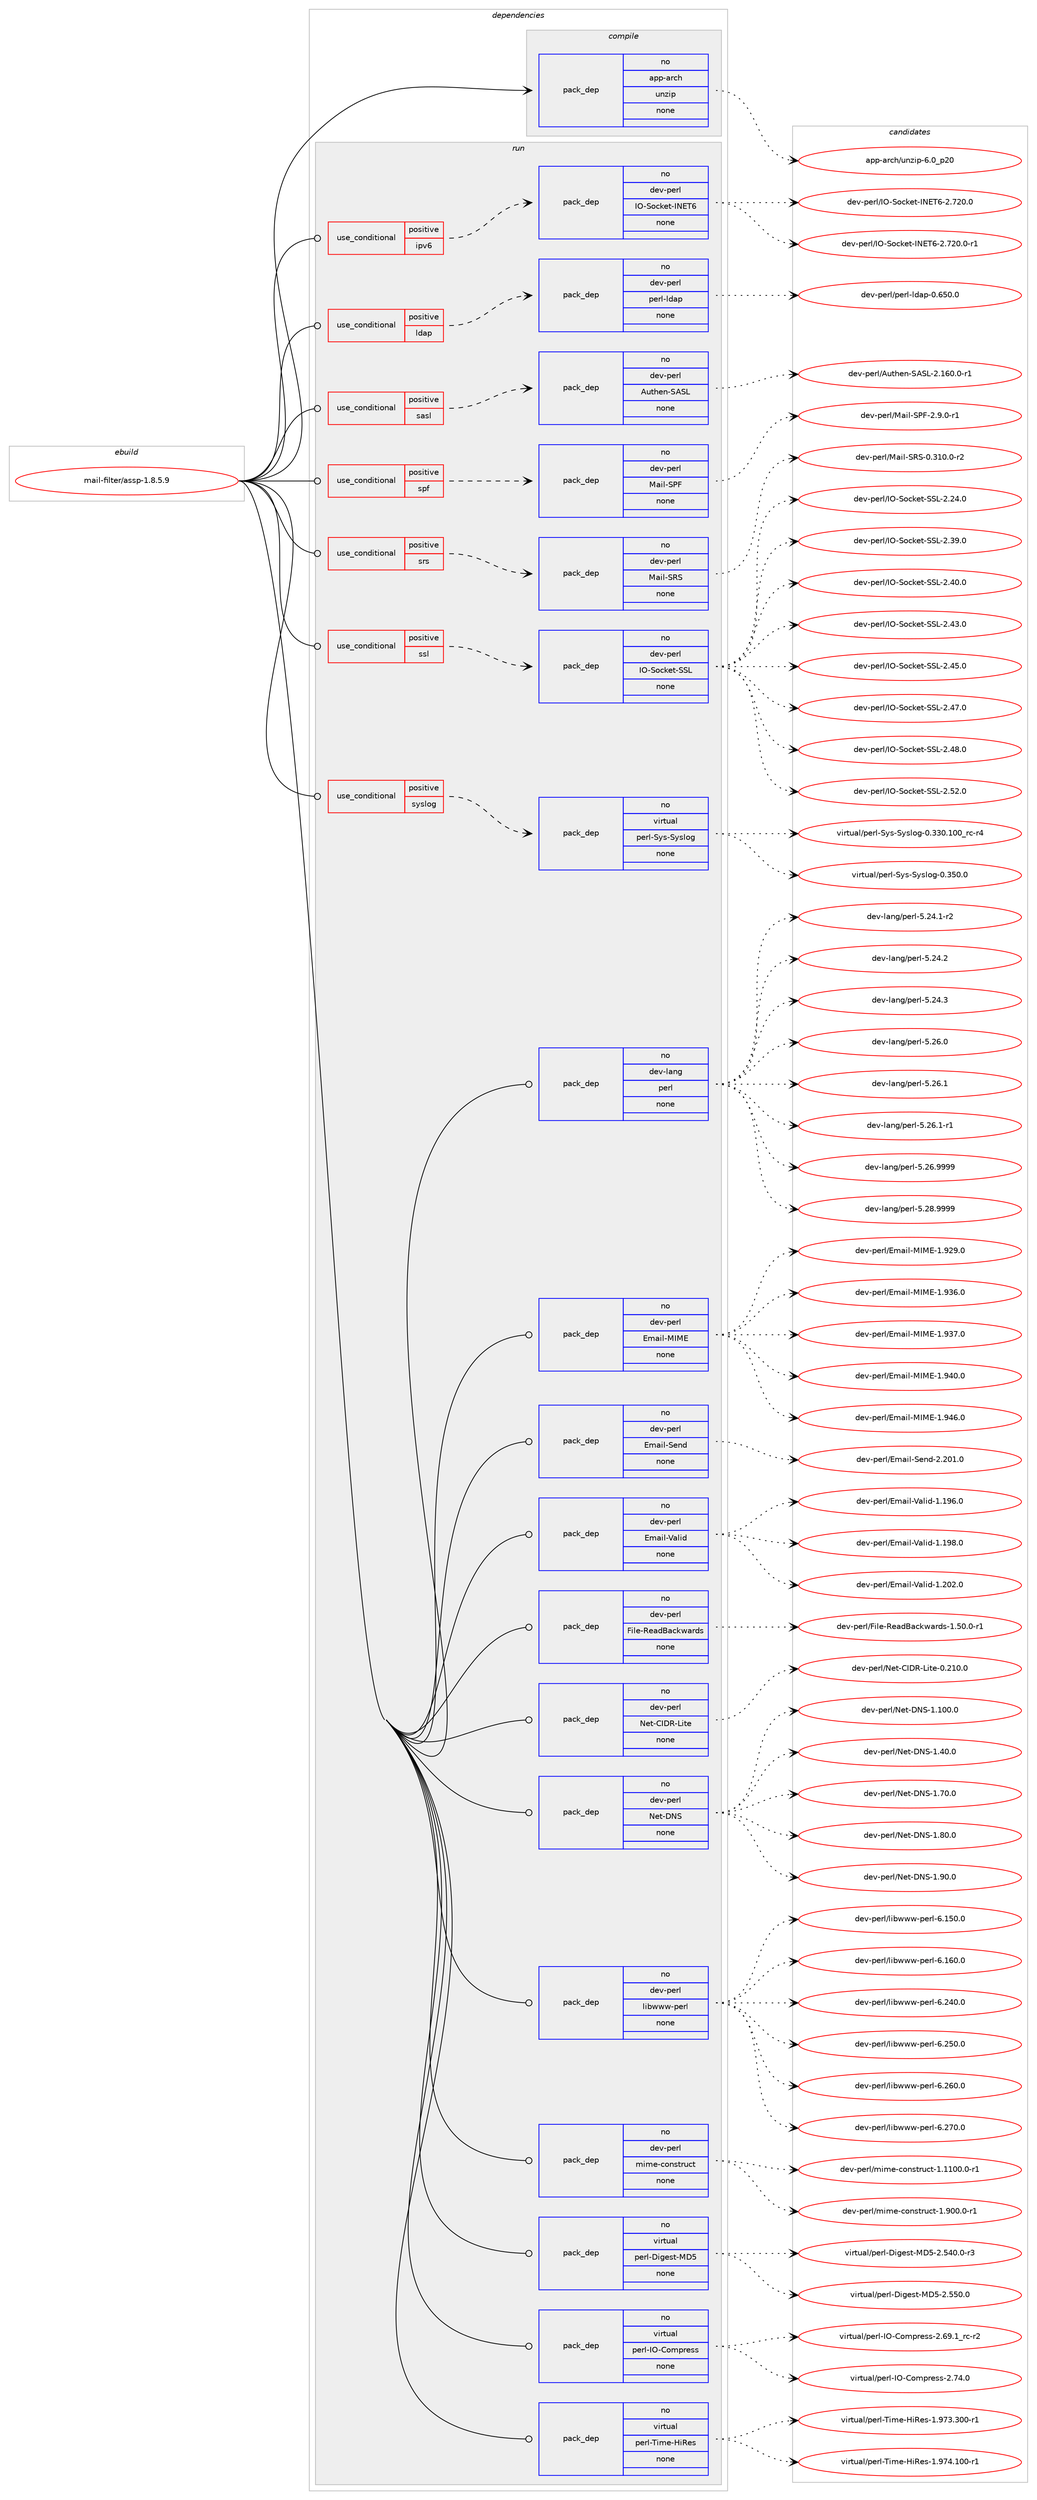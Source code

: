 digraph prolog {

# *************
# Graph options
# *************

newrank=true;
concentrate=true;
compound=true;
graph [rankdir=LR,fontname=Helvetica,fontsize=10,ranksep=1.5];#, ranksep=2.5, nodesep=0.2];
edge  [arrowhead=vee];
node  [fontname=Helvetica,fontsize=10];

# **********
# The ebuild
# **********

subgraph cluster_leftcol {
color=gray;
rank=same;
label=<<i>ebuild</i>>;
id [label="mail-filter/assp-1.8.5.9", color=red, width=4, href="../mail-filter/assp-1.8.5.9.svg"];
}

# ****************
# The dependencies
# ****************

subgraph cluster_midcol {
color=gray;
label=<<i>dependencies</i>>;
subgraph cluster_compile {
fillcolor="#eeeeee";
style=filled;
label=<<i>compile</i>>;
subgraph pack251673 {
dependency342242 [label=<<TABLE BORDER="0" CELLBORDER="1" CELLSPACING="0" CELLPADDING="4" WIDTH="220"><TR><TD ROWSPAN="6" CELLPADDING="30">pack_dep</TD></TR><TR><TD WIDTH="110">no</TD></TR><TR><TD>app-arch</TD></TR><TR><TD>unzip</TD></TR><TR><TD>none</TD></TR><TR><TD></TD></TR></TABLE>>, shape=none, color=blue];
}
id:e -> dependency342242:w [weight=20,style="solid",arrowhead="vee"];
}
subgraph cluster_compileandrun {
fillcolor="#eeeeee";
style=filled;
label=<<i>compile and run</i>>;
}
subgraph cluster_run {
fillcolor="#eeeeee";
style=filled;
label=<<i>run</i>>;
subgraph cond85461 {
dependency342243 [label=<<TABLE BORDER="0" CELLBORDER="1" CELLSPACING="0" CELLPADDING="4"><TR><TD ROWSPAN="3" CELLPADDING="10">use_conditional</TD></TR><TR><TD>positive</TD></TR><TR><TD>ipv6</TD></TR></TABLE>>, shape=none, color=red];
subgraph pack251674 {
dependency342244 [label=<<TABLE BORDER="0" CELLBORDER="1" CELLSPACING="0" CELLPADDING="4" WIDTH="220"><TR><TD ROWSPAN="6" CELLPADDING="30">pack_dep</TD></TR><TR><TD WIDTH="110">no</TD></TR><TR><TD>dev-perl</TD></TR><TR><TD>IO-Socket-INET6</TD></TR><TR><TD>none</TD></TR><TR><TD></TD></TR></TABLE>>, shape=none, color=blue];
}
dependency342243:e -> dependency342244:w [weight=20,style="dashed",arrowhead="vee"];
}
id:e -> dependency342243:w [weight=20,style="solid",arrowhead="odot"];
subgraph cond85462 {
dependency342245 [label=<<TABLE BORDER="0" CELLBORDER="1" CELLSPACING="0" CELLPADDING="4"><TR><TD ROWSPAN="3" CELLPADDING="10">use_conditional</TD></TR><TR><TD>positive</TD></TR><TR><TD>ldap</TD></TR></TABLE>>, shape=none, color=red];
subgraph pack251675 {
dependency342246 [label=<<TABLE BORDER="0" CELLBORDER="1" CELLSPACING="0" CELLPADDING="4" WIDTH="220"><TR><TD ROWSPAN="6" CELLPADDING="30">pack_dep</TD></TR><TR><TD WIDTH="110">no</TD></TR><TR><TD>dev-perl</TD></TR><TR><TD>perl-ldap</TD></TR><TR><TD>none</TD></TR><TR><TD></TD></TR></TABLE>>, shape=none, color=blue];
}
dependency342245:e -> dependency342246:w [weight=20,style="dashed",arrowhead="vee"];
}
id:e -> dependency342245:w [weight=20,style="solid",arrowhead="odot"];
subgraph cond85463 {
dependency342247 [label=<<TABLE BORDER="0" CELLBORDER="1" CELLSPACING="0" CELLPADDING="4"><TR><TD ROWSPAN="3" CELLPADDING="10">use_conditional</TD></TR><TR><TD>positive</TD></TR><TR><TD>sasl</TD></TR></TABLE>>, shape=none, color=red];
subgraph pack251676 {
dependency342248 [label=<<TABLE BORDER="0" CELLBORDER="1" CELLSPACING="0" CELLPADDING="4" WIDTH="220"><TR><TD ROWSPAN="6" CELLPADDING="30">pack_dep</TD></TR><TR><TD WIDTH="110">no</TD></TR><TR><TD>dev-perl</TD></TR><TR><TD>Authen-SASL</TD></TR><TR><TD>none</TD></TR><TR><TD></TD></TR></TABLE>>, shape=none, color=blue];
}
dependency342247:e -> dependency342248:w [weight=20,style="dashed",arrowhead="vee"];
}
id:e -> dependency342247:w [weight=20,style="solid",arrowhead="odot"];
subgraph cond85464 {
dependency342249 [label=<<TABLE BORDER="0" CELLBORDER="1" CELLSPACING="0" CELLPADDING="4"><TR><TD ROWSPAN="3" CELLPADDING="10">use_conditional</TD></TR><TR><TD>positive</TD></TR><TR><TD>spf</TD></TR></TABLE>>, shape=none, color=red];
subgraph pack251677 {
dependency342250 [label=<<TABLE BORDER="0" CELLBORDER="1" CELLSPACING="0" CELLPADDING="4" WIDTH="220"><TR><TD ROWSPAN="6" CELLPADDING="30">pack_dep</TD></TR><TR><TD WIDTH="110">no</TD></TR><TR><TD>dev-perl</TD></TR><TR><TD>Mail-SPF</TD></TR><TR><TD>none</TD></TR><TR><TD></TD></TR></TABLE>>, shape=none, color=blue];
}
dependency342249:e -> dependency342250:w [weight=20,style="dashed",arrowhead="vee"];
}
id:e -> dependency342249:w [weight=20,style="solid",arrowhead="odot"];
subgraph cond85465 {
dependency342251 [label=<<TABLE BORDER="0" CELLBORDER="1" CELLSPACING="0" CELLPADDING="4"><TR><TD ROWSPAN="3" CELLPADDING="10">use_conditional</TD></TR><TR><TD>positive</TD></TR><TR><TD>srs</TD></TR></TABLE>>, shape=none, color=red];
subgraph pack251678 {
dependency342252 [label=<<TABLE BORDER="0" CELLBORDER="1" CELLSPACING="0" CELLPADDING="4" WIDTH="220"><TR><TD ROWSPAN="6" CELLPADDING="30">pack_dep</TD></TR><TR><TD WIDTH="110">no</TD></TR><TR><TD>dev-perl</TD></TR><TR><TD>Mail-SRS</TD></TR><TR><TD>none</TD></TR><TR><TD></TD></TR></TABLE>>, shape=none, color=blue];
}
dependency342251:e -> dependency342252:w [weight=20,style="dashed",arrowhead="vee"];
}
id:e -> dependency342251:w [weight=20,style="solid",arrowhead="odot"];
subgraph cond85466 {
dependency342253 [label=<<TABLE BORDER="0" CELLBORDER="1" CELLSPACING="0" CELLPADDING="4"><TR><TD ROWSPAN="3" CELLPADDING="10">use_conditional</TD></TR><TR><TD>positive</TD></TR><TR><TD>ssl</TD></TR></TABLE>>, shape=none, color=red];
subgraph pack251679 {
dependency342254 [label=<<TABLE BORDER="0" CELLBORDER="1" CELLSPACING="0" CELLPADDING="4" WIDTH="220"><TR><TD ROWSPAN="6" CELLPADDING="30">pack_dep</TD></TR><TR><TD WIDTH="110">no</TD></TR><TR><TD>dev-perl</TD></TR><TR><TD>IO-Socket-SSL</TD></TR><TR><TD>none</TD></TR><TR><TD></TD></TR></TABLE>>, shape=none, color=blue];
}
dependency342253:e -> dependency342254:w [weight=20,style="dashed",arrowhead="vee"];
}
id:e -> dependency342253:w [weight=20,style="solid",arrowhead="odot"];
subgraph cond85467 {
dependency342255 [label=<<TABLE BORDER="0" CELLBORDER="1" CELLSPACING="0" CELLPADDING="4"><TR><TD ROWSPAN="3" CELLPADDING="10">use_conditional</TD></TR><TR><TD>positive</TD></TR><TR><TD>syslog</TD></TR></TABLE>>, shape=none, color=red];
subgraph pack251680 {
dependency342256 [label=<<TABLE BORDER="0" CELLBORDER="1" CELLSPACING="0" CELLPADDING="4" WIDTH="220"><TR><TD ROWSPAN="6" CELLPADDING="30">pack_dep</TD></TR><TR><TD WIDTH="110">no</TD></TR><TR><TD>virtual</TD></TR><TR><TD>perl-Sys-Syslog</TD></TR><TR><TD>none</TD></TR><TR><TD></TD></TR></TABLE>>, shape=none, color=blue];
}
dependency342255:e -> dependency342256:w [weight=20,style="dashed",arrowhead="vee"];
}
id:e -> dependency342255:w [weight=20,style="solid",arrowhead="odot"];
subgraph pack251681 {
dependency342257 [label=<<TABLE BORDER="0" CELLBORDER="1" CELLSPACING="0" CELLPADDING="4" WIDTH="220"><TR><TD ROWSPAN="6" CELLPADDING="30">pack_dep</TD></TR><TR><TD WIDTH="110">no</TD></TR><TR><TD>dev-lang</TD></TR><TR><TD>perl</TD></TR><TR><TD>none</TD></TR><TR><TD></TD></TR></TABLE>>, shape=none, color=blue];
}
id:e -> dependency342257:w [weight=20,style="solid",arrowhead="odot"];
subgraph pack251682 {
dependency342258 [label=<<TABLE BORDER="0" CELLBORDER="1" CELLSPACING="0" CELLPADDING="4" WIDTH="220"><TR><TD ROWSPAN="6" CELLPADDING="30">pack_dep</TD></TR><TR><TD WIDTH="110">no</TD></TR><TR><TD>dev-perl</TD></TR><TR><TD>Email-MIME</TD></TR><TR><TD>none</TD></TR><TR><TD></TD></TR></TABLE>>, shape=none, color=blue];
}
id:e -> dependency342258:w [weight=20,style="solid",arrowhead="odot"];
subgraph pack251683 {
dependency342259 [label=<<TABLE BORDER="0" CELLBORDER="1" CELLSPACING="0" CELLPADDING="4" WIDTH="220"><TR><TD ROWSPAN="6" CELLPADDING="30">pack_dep</TD></TR><TR><TD WIDTH="110">no</TD></TR><TR><TD>dev-perl</TD></TR><TR><TD>Email-Send</TD></TR><TR><TD>none</TD></TR><TR><TD></TD></TR></TABLE>>, shape=none, color=blue];
}
id:e -> dependency342259:w [weight=20,style="solid",arrowhead="odot"];
subgraph pack251684 {
dependency342260 [label=<<TABLE BORDER="0" CELLBORDER="1" CELLSPACING="0" CELLPADDING="4" WIDTH="220"><TR><TD ROWSPAN="6" CELLPADDING="30">pack_dep</TD></TR><TR><TD WIDTH="110">no</TD></TR><TR><TD>dev-perl</TD></TR><TR><TD>Email-Valid</TD></TR><TR><TD>none</TD></TR><TR><TD></TD></TR></TABLE>>, shape=none, color=blue];
}
id:e -> dependency342260:w [weight=20,style="solid",arrowhead="odot"];
subgraph pack251685 {
dependency342261 [label=<<TABLE BORDER="0" CELLBORDER="1" CELLSPACING="0" CELLPADDING="4" WIDTH="220"><TR><TD ROWSPAN="6" CELLPADDING="30">pack_dep</TD></TR><TR><TD WIDTH="110">no</TD></TR><TR><TD>dev-perl</TD></TR><TR><TD>File-ReadBackwards</TD></TR><TR><TD>none</TD></TR><TR><TD></TD></TR></TABLE>>, shape=none, color=blue];
}
id:e -> dependency342261:w [weight=20,style="solid",arrowhead="odot"];
subgraph pack251686 {
dependency342262 [label=<<TABLE BORDER="0" CELLBORDER="1" CELLSPACING="0" CELLPADDING="4" WIDTH="220"><TR><TD ROWSPAN="6" CELLPADDING="30">pack_dep</TD></TR><TR><TD WIDTH="110">no</TD></TR><TR><TD>dev-perl</TD></TR><TR><TD>Net-CIDR-Lite</TD></TR><TR><TD>none</TD></TR><TR><TD></TD></TR></TABLE>>, shape=none, color=blue];
}
id:e -> dependency342262:w [weight=20,style="solid",arrowhead="odot"];
subgraph pack251687 {
dependency342263 [label=<<TABLE BORDER="0" CELLBORDER="1" CELLSPACING="0" CELLPADDING="4" WIDTH="220"><TR><TD ROWSPAN="6" CELLPADDING="30">pack_dep</TD></TR><TR><TD WIDTH="110">no</TD></TR><TR><TD>dev-perl</TD></TR><TR><TD>Net-DNS</TD></TR><TR><TD>none</TD></TR><TR><TD></TD></TR></TABLE>>, shape=none, color=blue];
}
id:e -> dependency342263:w [weight=20,style="solid",arrowhead="odot"];
subgraph pack251688 {
dependency342264 [label=<<TABLE BORDER="0" CELLBORDER="1" CELLSPACING="0" CELLPADDING="4" WIDTH="220"><TR><TD ROWSPAN="6" CELLPADDING="30">pack_dep</TD></TR><TR><TD WIDTH="110">no</TD></TR><TR><TD>dev-perl</TD></TR><TR><TD>libwww-perl</TD></TR><TR><TD>none</TD></TR><TR><TD></TD></TR></TABLE>>, shape=none, color=blue];
}
id:e -> dependency342264:w [weight=20,style="solid",arrowhead="odot"];
subgraph pack251689 {
dependency342265 [label=<<TABLE BORDER="0" CELLBORDER="1" CELLSPACING="0" CELLPADDING="4" WIDTH="220"><TR><TD ROWSPAN="6" CELLPADDING="30">pack_dep</TD></TR><TR><TD WIDTH="110">no</TD></TR><TR><TD>dev-perl</TD></TR><TR><TD>mime-construct</TD></TR><TR><TD>none</TD></TR><TR><TD></TD></TR></TABLE>>, shape=none, color=blue];
}
id:e -> dependency342265:w [weight=20,style="solid",arrowhead="odot"];
subgraph pack251690 {
dependency342266 [label=<<TABLE BORDER="0" CELLBORDER="1" CELLSPACING="0" CELLPADDING="4" WIDTH="220"><TR><TD ROWSPAN="6" CELLPADDING="30">pack_dep</TD></TR><TR><TD WIDTH="110">no</TD></TR><TR><TD>virtual</TD></TR><TR><TD>perl-Digest-MD5</TD></TR><TR><TD>none</TD></TR><TR><TD></TD></TR></TABLE>>, shape=none, color=blue];
}
id:e -> dependency342266:w [weight=20,style="solid",arrowhead="odot"];
subgraph pack251691 {
dependency342267 [label=<<TABLE BORDER="0" CELLBORDER="1" CELLSPACING="0" CELLPADDING="4" WIDTH="220"><TR><TD ROWSPAN="6" CELLPADDING="30">pack_dep</TD></TR><TR><TD WIDTH="110">no</TD></TR><TR><TD>virtual</TD></TR><TR><TD>perl-IO-Compress</TD></TR><TR><TD>none</TD></TR><TR><TD></TD></TR></TABLE>>, shape=none, color=blue];
}
id:e -> dependency342267:w [weight=20,style="solid",arrowhead="odot"];
subgraph pack251692 {
dependency342268 [label=<<TABLE BORDER="0" CELLBORDER="1" CELLSPACING="0" CELLPADDING="4" WIDTH="220"><TR><TD ROWSPAN="6" CELLPADDING="30">pack_dep</TD></TR><TR><TD WIDTH="110">no</TD></TR><TR><TD>virtual</TD></TR><TR><TD>perl-Time-HiRes</TD></TR><TR><TD>none</TD></TR><TR><TD></TD></TR></TABLE>>, shape=none, color=blue];
}
id:e -> dependency342268:w [weight=20,style="solid",arrowhead="odot"];
}
}

# **************
# The candidates
# **************

subgraph cluster_choices {
rank=same;
color=gray;
label=<<i>candidates</i>>;

subgraph choice251673 {
color=black;
nodesep=1;
choice971121124597114991044711711012210511245544648951125048 [label="app-arch/unzip-6.0_p20", color=red, width=4,href="../app-arch/unzip-6.0_p20.svg"];
dependency342242:e -> choice971121124597114991044711711012210511245544648951125048:w [style=dotted,weight="100"];
}
subgraph choice251674 {
color=black;
nodesep=1;
choice100101118451121011141084773794583111991071011164573786984544550465550484648 [label="dev-perl/IO-Socket-INET6-2.720.0", color=red, width=4,href="../dev-perl/IO-Socket-INET6-2.720.0.svg"];
choice1001011184511210111410847737945831119910710111645737869845445504655504846484511449 [label="dev-perl/IO-Socket-INET6-2.720.0-r1", color=red, width=4,href="../dev-perl/IO-Socket-INET6-2.720.0-r1.svg"];
dependency342244:e -> choice100101118451121011141084773794583111991071011164573786984544550465550484648:w [style=dotted,weight="100"];
dependency342244:e -> choice1001011184511210111410847737945831119910710111645737869845445504655504846484511449:w [style=dotted,weight="100"];
}
subgraph choice251675 {
color=black;
nodesep=1;
choice100101118451121011141084711210111410845108100971124548465453484648 [label="dev-perl/perl-ldap-0.650.0", color=red, width=4,href="../dev-perl/perl-ldap-0.650.0.svg"];
dependency342246:e -> choice100101118451121011141084711210111410845108100971124548465453484648:w [style=dotted,weight="100"];
}
subgraph choice251676 {
color=black;
nodesep=1;
choice100101118451121011141084765117116104101110458365837645504649544846484511449 [label="dev-perl/Authen-SASL-2.160.0-r1", color=red, width=4,href="../dev-perl/Authen-SASL-2.160.0-r1.svg"];
dependency342248:e -> choice100101118451121011141084765117116104101110458365837645504649544846484511449:w [style=dotted,weight="100"];
}
subgraph choice251677 {
color=black;
nodesep=1;
choice10010111845112101114108477797105108458380704550465746484511449 [label="dev-perl/Mail-SPF-2.9.0-r1", color=red, width=4,href="../dev-perl/Mail-SPF-2.9.0-r1.svg"];
dependency342250:e -> choice10010111845112101114108477797105108458380704550465746484511449:w [style=dotted,weight="100"];
}
subgraph choice251678 {
color=black;
nodesep=1;
choice100101118451121011141084777971051084583828345484651494846484511450 [label="dev-perl/Mail-SRS-0.310.0-r2", color=red, width=4,href="../dev-perl/Mail-SRS-0.310.0-r2.svg"];
dependency342252:e -> choice100101118451121011141084777971051084583828345484651494846484511450:w [style=dotted,weight="100"];
}
subgraph choice251679 {
color=black;
nodesep=1;
choice100101118451121011141084773794583111991071011164583837645504650524648 [label="dev-perl/IO-Socket-SSL-2.24.0", color=red, width=4,href="../dev-perl/IO-Socket-SSL-2.24.0.svg"];
choice100101118451121011141084773794583111991071011164583837645504651574648 [label="dev-perl/IO-Socket-SSL-2.39.0", color=red, width=4,href="../dev-perl/IO-Socket-SSL-2.39.0.svg"];
choice100101118451121011141084773794583111991071011164583837645504652484648 [label="dev-perl/IO-Socket-SSL-2.40.0", color=red, width=4,href="../dev-perl/IO-Socket-SSL-2.40.0.svg"];
choice100101118451121011141084773794583111991071011164583837645504652514648 [label="dev-perl/IO-Socket-SSL-2.43.0", color=red, width=4,href="../dev-perl/IO-Socket-SSL-2.43.0.svg"];
choice100101118451121011141084773794583111991071011164583837645504652534648 [label="dev-perl/IO-Socket-SSL-2.45.0", color=red, width=4,href="../dev-perl/IO-Socket-SSL-2.45.0.svg"];
choice100101118451121011141084773794583111991071011164583837645504652554648 [label="dev-perl/IO-Socket-SSL-2.47.0", color=red, width=4,href="../dev-perl/IO-Socket-SSL-2.47.0.svg"];
choice100101118451121011141084773794583111991071011164583837645504652564648 [label="dev-perl/IO-Socket-SSL-2.48.0", color=red, width=4,href="../dev-perl/IO-Socket-SSL-2.48.0.svg"];
choice100101118451121011141084773794583111991071011164583837645504653504648 [label="dev-perl/IO-Socket-SSL-2.52.0", color=red, width=4,href="../dev-perl/IO-Socket-SSL-2.52.0.svg"];
dependency342254:e -> choice100101118451121011141084773794583111991071011164583837645504650524648:w [style=dotted,weight="100"];
dependency342254:e -> choice100101118451121011141084773794583111991071011164583837645504651574648:w [style=dotted,weight="100"];
dependency342254:e -> choice100101118451121011141084773794583111991071011164583837645504652484648:w [style=dotted,weight="100"];
dependency342254:e -> choice100101118451121011141084773794583111991071011164583837645504652514648:w [style=dotted,weight="100"];
dependency342254:e -> choice100101118451121011141084773794583111991071011164583837645504652534648:w [style=dotted,weight="100"];
dependency342254:e -> choice100101118451121011141084773794583111991071011164583837645504652554648:w [style=dotted,weight="100"];
dependency342254:e -> choice100101118451121011141084773794583111991071011164583837645504652564648:w [style=dotted,weight="100"];
dependency342254:e -> choice100101118451121011141084773794583111991071011164583837645504653504648:w [style=dotted,weight="100"];
}
subgraph choice251680 {
color=black;
nodesep=1;
choice1181051141161179710847112101114108458312111545831211151081111034548465151484649484895114994511452 [label="virtual/perl-Sys-Syslog-0.330.100_rc-r4", color=red, width=4,href="../virtual/perl-Sys-Syslog-0.330.100_rc-r4.svg"];
choice1181051141161179710847112101114108458312111545831211151081111034548465153484648 [label="virtual/perl-Sys-Syslog-0.350.0", color=red, width=4,href="../virtual/perl-Sys-Syslog-0.350.0.svg"];
dependency342256:e -> choice1181051141161179710847112101114108458312111545831211151081111034548465151484649484895114994511452:w [style=dotted,weight="100"];
dependency342256:e -> choice1181051141161179710847112101114108458312111545831211151081111034548465153484648:w [style=dotted,weight="100"];
}
subgraph choice251681 {
color=black;
nodesep=1;
choice100101118451089711010347112101114108455346505246494511450 [label="dev-lang/perl-5.24.1-r2", color=red, width=4,href="../dev-lang/perl-5.24.1-r2.svg"];
choice10010111845108971101034711210111410845534650524650 [label="dev-lang/perl-5.24.2", color=red, width=4,href="../dev-lang/perl-5.24.2.svg"];
choice10010111845108971101034711210111410845534650524651 [label="dev-lang/perl-5.24.3", color=red, width=4,href="../dev-lang/perl-5.24.3.svg"];
choice10010111845108971101034711210111410845534650544648 [label="dev-lang/perl-5.26.0", color=red, width=4,href="../dev-lang/perl-5.26.0.svg"];
choice10010111845108971101034711210111410845534650544649 [label="dev-lang/perl-5.26.1", color=red, width=4,href="../dev-lang/perl-5.26.1.svg"];
choice100101118451089711010347112101114108455346505446494511449 [label="dev-lang/perl-5.26.1-r1", color=red, width=4,href="../dev-lang/perl-5.26.1-r1.svg"];
choice10010111845108971101034711210111410845534650544657575757 [label="dev-lang/perl-5.26.9999", color=red, width=4,href="../dev-lang/perl-5.26.9999.svg"];
choice10010111845108971101034711210111410845534650564657575757 [label="dev-lang/perl-5.28.9999", color=red, width=4,href="../dev-lang/perl-5.28.9999.svg"];
dependency342257:e -> choice100101118451089711010347112101114108455346505246494511450:w [style=dotted,weight="100"];
dependency342257:e -> choice10010111845108971101034711210111410845534650524650:w [style=dotted,weight="100"];
dependency342257:e -> choice10010111845108971101034711210111410845534650524651:w [style=dotted,weight="100"];
dependency342257:e -> choice10010111845108971101034711210111410845534650544648:w [style=dotted,weight="100"];
dependency342257:e -> choice10010111845108971101034711210111410845534650544649:w [style=dotted,weight="100"];
dependency342257:e -> choice100101118451089711010347112101114108455346505446494511449:w [style=dotted,weight="100"];
dependency342257:e -> choice10010111845108971101034711210111410845534650544657575757:w [style=dotted,weight="100"];
dependency342257:e -> choice10010111845108971101034711210111410845534650564657575757:w [style=dotted,weight="100"];
}
subgraph choice251682 {
color=black;
nodesep=1;
choice1001011184511210111410847691099710510845777377694549465750574648 [label="dev-perl/Email-MIME-1.929.0", color=red, width=4,href="../dev-perl/Email-MIME-1.929.0.svg"];
choice1001011184511210111410847691099710510845777377694549465751544648 [label="dev-perl/Email-MIME-1.936.0", color=red, width=4,href="../dev-perl/Email-MIME-1.936.0.svg"];
choice1001011184511210111410847691099710510845777377694549465751554648 [label="dev-perl/Email-MIME-1.937.0", color=red, width=4,href="../dev-perl/Email-MIME-1.937.0.svg"];
choice1001011184511210111410847691099710510845777377694549465752484648 [label="dev-perl/Email-MIME-1.940.0", color=red, width=4,href="../dev-perl/Email-MIME-1.940.0.svg"];
choice1001011184511210111410847691099710510845777377694549465752544648 [label="dev-perl/Email-MIME-1.946.0", color=red, width=4,href="../dev-perl/Email-MIME-1.946.0.svg"];
dependency342258:e -> choice1001011184511210111410847691099710510845777377694549465750574648:w [style=dotted,weight="100"];
dependency342258:e -> choice1001011184511210111410847691099710510845777377694549465751544648:w [style=dotted,weight="100"];
dependency342258:e -> choice1001011184511210111410847691099710510845777377694549465751554648:w [style=dotted,weight="100"];
dependency342258:e -> choice1001011184511210111410847691099710510845777377694549465752484648:w [style=dotted,weight="100"];
dependency342258:e -> choice1001011184511210111410847691099710510845777377694549465752544648:w [style=dotted,weight="100"];
}
subgraph choice251683 {
color=black;
nodesep=1;
choice1001011184511210111410847691099710510845831011101004550465048494648 [label="dev-perl/Email-Send-2.201.0", color=red, width=4,href="../dev-perl/Email-Send-2.201.0.svg"];
dependency342259:e -> choice1001011184511210111410847691099710510845831011101004550465048494648:w [style=dotted,weight="100"];
}
subgraph choice251684 {
color=black;
nodesep=1;
choice100101118451121011141084769109971051084586971081051004549464957544648 [label="dev-perl/Email-Valid-1.196.0", color=red, width=4,href="../dev-perl/Email-Valid-1.196.0.svg"];
choice100101118451121011141084769109971051084586971081051004549464957564648 [label="dev-perl/Email-Valid-1.198.0", color=red, width=4,href="../dev-perl/Email-Valid-1.198.0.svg"];
choice100101118451121011141084769109971051084586971081051004549465048504648 [label="dev-perl/Email-Valid-1.202.0", color=red, width=4,href="../dev-perl/Email-Valid-1.202.0.svg"];
dependency342260:e -> choice100101118451121011141084769109971051084586971081051004549464957544648:w [style=dotted,weight="100"];
dependency342260:e -> choice100101118451121011141084769109971051084586971081051004549464957564648:w [style=dotted,weight="100"];
dependency342260:e -> choice100101118451121011141084769109971051084586971081051004549465048504648:w [style=dotted,weight="100"];
}
subgraph choice251685 {
color=black;
nodesep=1;
choice10010111845112101114108477010510810145821019710066979910711997114100115454946534846484511449 [label="dev-perl/File-ReadBackwards-1.50.0-r1", color=red, width=4,href="../dev-perl/File-ReadBackwards-1.50.0-r1.svg"];
dependency342261:e -> choice10010111845112101114108477010510810145821019710066979910711997114100115454946534846484511449:w [style=dotted,weight="100"];
}
subgraph choice251686 {
color=black;
nodesep=1;
choice100101118451121011141084778101116456773688245761051161014548465049484648 [label="dev-perl/Net-CIDR-Lite-0.210.0", color=red, width=4,href="../dev-perl/Net-CIDR-Lite-0.210.0.svg"];
dependency342262:e -> choice100101118451121011141084778101116456773688245761051161014548465049484648:w [style=dotted,weight="100"];
}
subgraph choice251687 {
color=black;
nodesep=1;
choice100101118451121011141084778101116456878834549464948484648 [label="dev-perl/Net-DNS-1.100.0", color=red, width=4,href="../dev-perl/Net-DNS-1.100.0.svg"];
choice1001011184511210111410847781011164568788345494652484648 [label="dev-perl/Net-DNS-1.40.0", color=red, width=4,href="../dev-perl/Net-DNS-1.40.0.svg"];
choice1001011184511210111410847781011164568788345494655484648 [label="dev-perl/Net-DNS-1.70.0", color=red, width=4,href="../dev-perl/Net-DNS-1.70.0.svg"];
choice1001011184511210111410847781011164568788345494656484648 [label="dev-perl/Net-DNS-1.80.0", color=red, width=4,href="../dev-perl/Net-DNS-1.80.0.svg"];
choice1001011184511210111410847781011164568788345494657484648 [label="dev-perl/Net-DNS-1.90.0", color=red, width=4,href="../dev-perl/Net-DNS-1.90.0.svg"];
dependency342263:e -> choice100101118451121011141084778101116456878834549464948484648:w [style=dotted,weight="100"];
dependency342263:e -> choice1001011184511210111410847781011164568788345494652484648:w [style=dotted,weight="100"];
dependency342263:e -> choice1001011184511210111410847781011164568788345494655484648:w [style=dotted,weight="100"];
dependency342263:e -> choice1001011184511210111410847781011164568788345494656484648:w [style=dotted,weight="100"];
dependency342263:e -> choice1001011184511210111410847781011164568788345494657484648:w [style=dotted,weight="100"];
}
subgraph choice251688 {
color=black;
nodesep=1;
choice100101118451121011141084710810598119119119451121011141084554464953484648 [label="dev-perl/libwww-perl-6.150.0", color=red, width=4,href="../dev-perl/libwww-perl-6.150.0.svg"];
choice100101118451121011141084710810598119119119451121011141084554464954484648 [label="dev-perl/libwww-perl-6.160.0", color=red, width=4,href="../dev-perl/libwww-perl-6.160.0.svg"];
choice100101118451121011141084710810598119119119451121011141084554465052484648 [label="dev-perl/libwww-perl-6.240.0", color=red, width=4,href="../dev-perl/libwww-perl-6.240.0.svg"];
choice100101118451121011141084710810598119119119451121011141084554465053484648 [label="dev-perl/libwww-perl-6.250.0", color=red, width=4,href="../dev-perl/libwww-perl-6.250.0.svg"];
choice100101118451121011141084710810598119119119451121011141084554465054484648 [label="dev-perl/libwww-perl-6.260.0", color=red, width=4,href="../dev-perl/libwww-perl-6.260.0.svg"];
choice100101118451121011141084710810598119119119451121011141084554465055484648 [label="dev-perl/libwww-perl-6.270.0", color=red, width=4,href="../dev-perl/libwww-perl-6.270.0.svg"];
dependency342264:e -> choice100101118451121011141084710810598119119119451121011141084554464953484648:w [style=dotted,weight="100"];
dependency342264:e -> choice100101118451121011141084710810598119119119451121011141084554464954484648:w [style=dotted,weight="100"];
dependency342264:e -> choice100101118451121011141084710810598119119119451121011141084554465052484648:w [style=dotted,weight="100"];
dependency342264:e -> choice100101118451121011141084710810598119119119451121011141084554465053484648:w [style=dotted,weight="100"];
dependency342264:e -> choice100101118451121011141084710810598119119119451121011141084554465054484648:w [style=dotted,weight="100"];
dependency342264:e -> choice100101118451121011141084710810598119119119451121011141084554465055484648:w [style=dotted,weight="100"];
}
subgraph choice251689 {
color=black;
nodesep=1;
choice10010111845112101114108471091051091014599111110115116114117991164549464949484846484511449 [label="dev-perl/mime-construct-1.1100.0-r1", color=red, width=4,href="../dev-perl/mime-construct-1.1100.0-r1.svg"];
choice100101118451121011141084710910510910145991111101151161141179911645494657484846484511449 [label="dev-perl/mime-construct-1.900.0-r1", color=red, width=4,href="../dev-perl/mime-construct-1.900.0-r1.svg"];
dependency342265:e -> choice10010111845112101114108471091051091014599111110115116114117991164549464949484846484511449:w [style=dotted,weight="100"];
dependency342265:e -> choice100101118451121011141084710910510910145991111101151161141179911645494657484846484511449:w [style=dotted,weight="100"];
}
subgraph choice251690 {
color=black;
nodesep=1;
choice118105114116117971084711210111410845681051031011151164577685345504653524846484511451 [label="virtual/perl-Digest-MD5-2.540.0-r3", color=red, width=4,href="../virtual/perl-Digest-MD5-2.540.0-r3.svg"];
choice11810511411611797108471121011141084568105103101115116457768534550465353484648 [label="virtual/perl-Digest-MD5-2.550.0", color=red, width=4,href="../virtual/perl-Digest-MD5-2.550.0.svg"];
dependency342266:e -> choice118105114116117971084711210111410845681051031011151164577685345504653524846484511451:w [style=dotted,weight="100"];
dependency342266:e -> choice11810511411611797108471121011141084568105103101115116457768534550465353484648:w [style=dotted,weight="100"];
}
subgraph choice251691 {
color=black;
nodesep=1;
choice118105114116117971084711210111410845737945671111091121141011151154550465457464995114994511450 [label="virtual/perl-IO-Compress-2.69.1_rc-r2", color=red, width=4,href="../virtual/perl-IO-Compress-2.69.1_rc-r2.svg"];
choice1181051141161179710847112101114108457379456711110911211410111511545504655524648 [label="virtual/perl-IO-Compress-2.74.0", color=red, width=4,href="../virtual/perl-IO-Compress-2.74.0.svg"];
dependency342267:e -> choice118105114116117971084711210111410845737945671111091121141011151154550465457464995114994511450:w [style=dotted,weight="100"];
dependency342267:e -> choice1181051141161179710847112101114108457379456711110911211410111511545504655524648:w [style=dotted,weight="100"];
}
subgraph choice251692 {
color=black;
nodesep=1;
choice11810511411611797108471121011141084584105109101457210582101115454946575551465148484511449 [label="virtual/perl-Time-HiRes-1.973.300-r1", color=red, width=4,href="../virtual/perl-Time-HiRes-1.973.300-r1.svg"];
choice11810511411611797108471121011141084584105109101457210582101115454946575552464948484511449 [label="virtual/perl-Time-HiRes-1.974.100-r1", color=red, width=4,href="../virtual/perl-Time-HiRes-1.974.100-r1.svg"];
dependency342268:e -> choice11810511411611797108471121011141084584105109101457210582101115454946575551465148484511449:w [style=dotted,weight="100"];
dependency342268:e -> choice11810511411611797108471121011141084584105109101457210582101115454946575552464948484511449:w [style=dotted,weight="100"];
}
}

}
